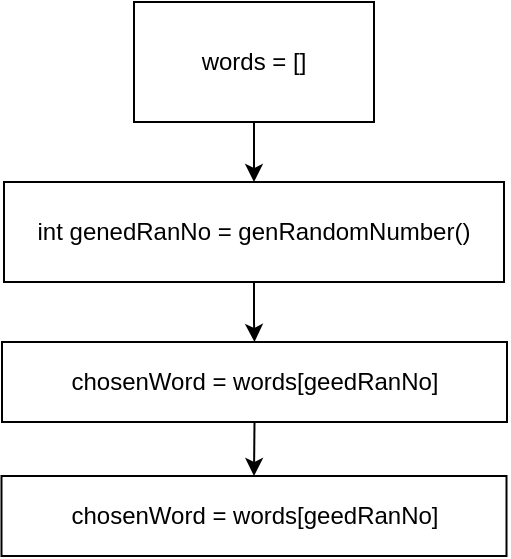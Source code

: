 <mxfile version="22.1.5" type="github">
  <diagram id="C5RBs43oDa-KdzZeNtuy" name="Page-1">
    <mxGraphModel dx="810" dy="1655" grid="1" gridSize="10" guides="1" tooltips="1" connect="1" arrows="1" fold="1" page="1" pageScale="1" pageWidth="827" pageHeight="1169" math="0" shadow="0">
      <root>
        <mxCell id="WIyWlLk6GJQsqaUBKTNV-0" />
        <mxCell id="WIyWlLk6GJQsqaUBKTNV-1" parent="WIyWlLk6GJQsqaUBKTNV-0" />
        <mxCell id="w1sZ0uJOVQBLWdCTySW3-2" value="" style="edgeStyle=orthogonalEdgeStyle;rounded=0;orthogonalLoop=1;jettySize=auto;html=1;" edge="1" parent="WIyWlLk6GJQsqaUBKTNV-1" source="w1sZ0uJOVQBLWdCTySW3-0" target="w1sZ0uJOVQBLWdCTySW3-1">
          <mxGeometry relative="1" as="geometry" />
        </mxCell>
        <mxCell id="w1sZ0uJOVQBLWdCTySW3-0" value="words = []" style="rounded=0;whiteSpace=wrap;html=1;" vertex="1" parent="WIyWlLk6GJQsqaUBKTNV-1">
          <mxGeometry x="285" y="-430" width="120" height="60" as="geometry" />
        </mxCell>
        <mxCell id="w1sZ0uJOVQBLWdCTySW3-4" value="" style="edgeStyle=orthogonalEdgeStyle;rounded=0;orthogonalLoop=1;jettySize=auto;html=1;" edge="1" parent="WIyWlLk6GJQsqaUBKTNV-1" source="w1sZ0uJOVQBLWdCTySW3-1" target="w1sZ0uJOVQBLWdCTySW3-3">
          <mxGeometry relative="1" as="geometry" />
        </mxCell>
        <mxCell id="w1sZ0uJOVQBLWdCTySW3-1" value="int genedRanNo = genRandomNumber()" style="rounded=0;whiteSpace=wrap;html=1;" vertex="1" parent="WIyWlLk6GJQsqaUBKTNV-1">
          <mxGeometry x="220" y="-340" width="250" height="50" as="geometry" />
        </mxCell>
        <mxCell id="w1sZ0uJOVQBLWdCTySW3-7" style="edgeStyle=orthogonalEdgeStyle;rounded=0;orthogonalLoop=1;jettySize=auto;html=1;exitX=0.5;exitY=1;exitDx=0;exitDy=0;entryX=0.5;entryY=0;entryDx=0;entryDy=0;" edge="1" parent="WIyWlLk6GJQsqaUBKTNV-1" source="w1sZ0uJOVQBLWdCTySW3-3" target="w1sZ0uJOVQBLWdCTySW3-5">
          <mxGeometry relative="1" as="geometry" />
        </mxCell>
        <mxCell id="w1sZ0uJOVQBLWdCTySW3-3" value="chosenWord = words[geedRanNo]" style="whiteSpace=wrap;html=1;rounded=0;align=center;" vertex="1" parent="WIyWlLk6GJQsqaUBKTNV-1">
          <mxGeometry x="219" y="-260" width="252.5" height="40" as="geometry" />
        </mxCell>
        <mxCell id="w1sZ0uJOVQBLWdCTySW3-5" value="chosenWord = words[geedRanNo]" style="whiteSpace=wrap;html=1;rounded=0;align=center;" vertex="1" parent="WIyWlLk6GJQsqaUBKTNV-1">
          <mxGeometry x="218.75" y="-193" width="252.5" height="40" as="geometry" />
        </mxCell>
      </root>
    </mxGraphModel>
  </diagram>
</mxfile>
